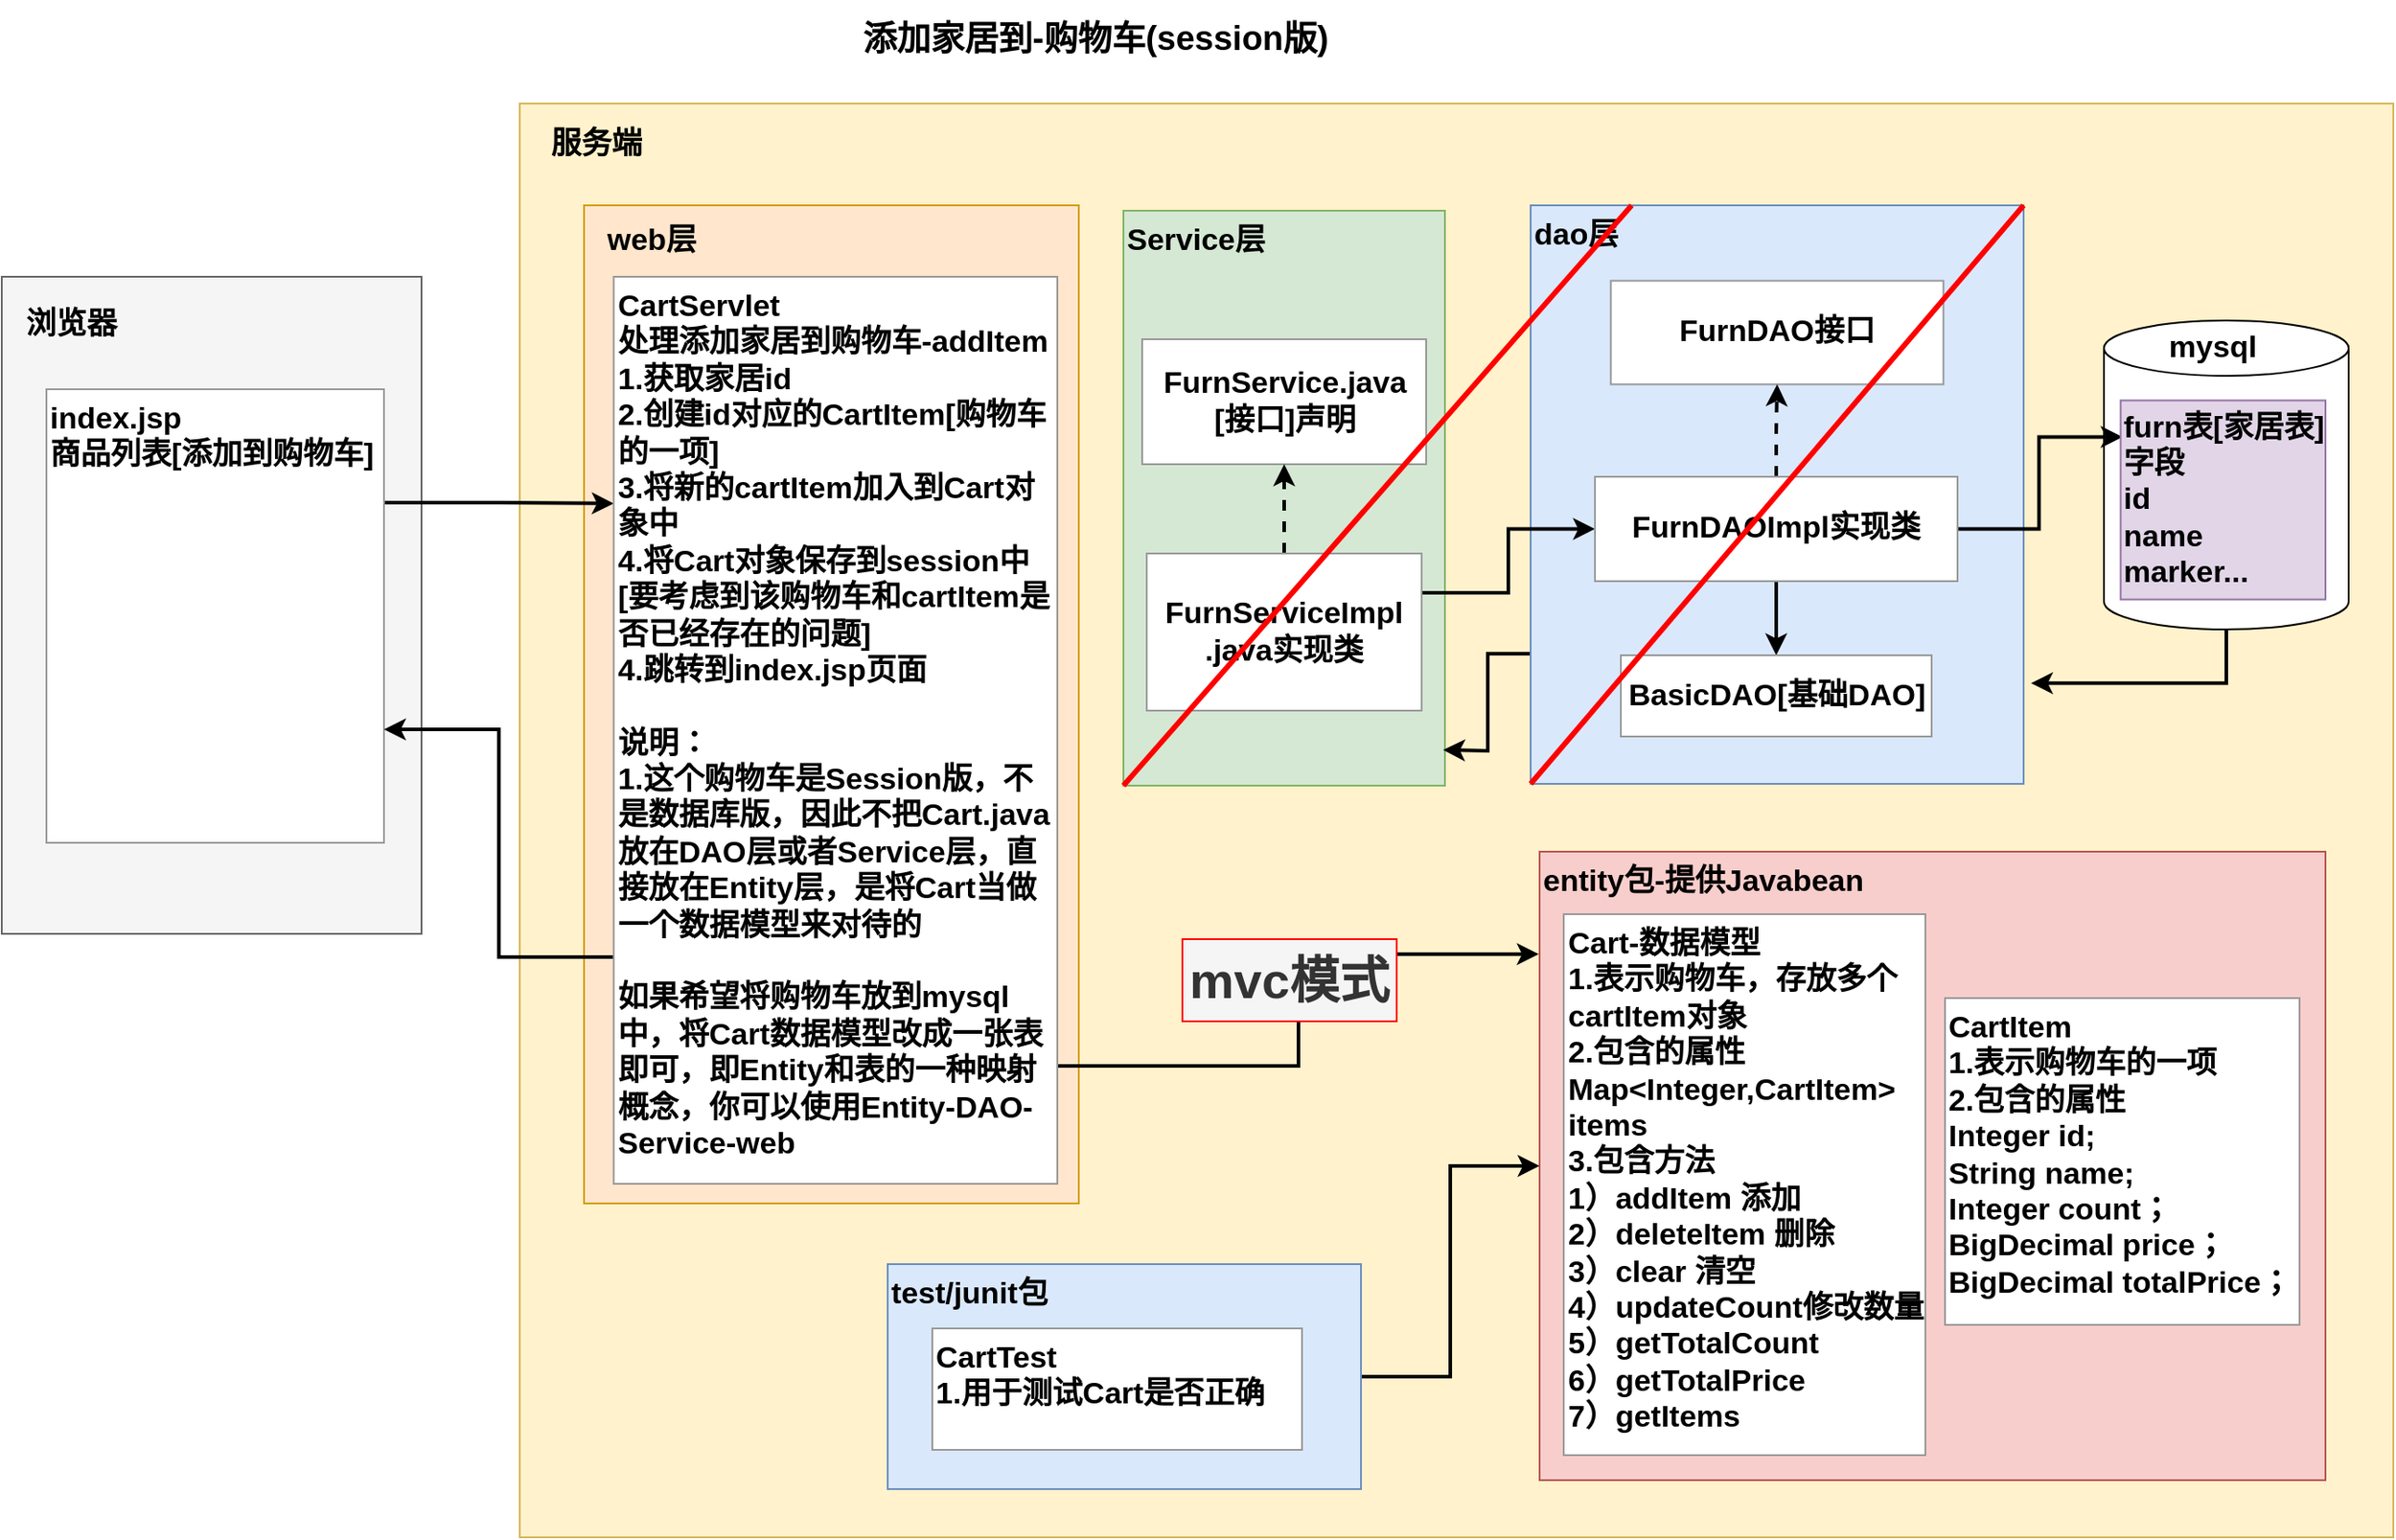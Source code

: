 <mxfile compressed="false" version="18.0.1" type="device">
  <diagram id="3w6g5_Ta-V8lRmugiTsT" name="第 1 页">
    <mxGraphModel dx="1458" dy="1380" grid="0" gridSize="10" guides="1" tooltips="1" connect="1" arrows="1" fold="1" page="0" pageScale="1" pageWidth="827" pageHeight="1169" math="0" shadow="0">
      <root>
        <mxCell id="0" />
        <mxCell id="1" parent="0" />
        <mxCell id="GYIKJYMq1MzzK1BG4W0E-1" value="&lt;span style=&quot;font-size: 19px;&quot;&gt;添加家居到-购物车(session版)&lt;/span&gt;" style="text;html=1;strokeColor=none;fillColor=none;align=center;verticalAlign=middle;whiteSpace=wrap;rounded=0;fontSize=18;fontStyle=1" parent="1" vertex="1">
          <mxGeometry x="1033" y="-45" width="297" height="44" as="geometry" />
        </mxCell>
        <mxCell id="GYIKJYMq1MzzK1BG4W0E-2" value="" style="rounded=0;whiteSpace=wrap;html=1;fontSize=18;fillColor=#f5f5f5;strokeColor=#666666;fontStyle=1;fontColor=#333333;" parent="1" vertex="1">
          <mxGeometry x="569" y="110" width="235" height="368" as="geometry" />
        </mxCell>
        <mxCell id="GYIKJYMq1MzzK1BG4W0E-3" value="浏览器" style="text;html=1;strokeColor=none;fillColor=none;align=center;verticalAlign=middle;whiteSpace=wrap;rounded=0;fontSize=17;fontStyle=1" parent="1" vertex="1">
          <mxGeometry x="578" y="122" width="60" height="30" as="geometry" />
        </mxCell>
        <mxCell id="GYIKJYMq1MzzK1BG4W0E-6" value="" style="rounded=0;whiteSpace=wrap;html=1;fontSize=17;fillColor=#fff2cc;strokeColor=#d6b656;fontStyle=1" parent="1" vertex="1">
          <mxGeometry x="859" y="13" width="1049" height="803" as="geometry" />
        </mxCell>
        <mxCell id="GYIKJYMq1MzzK1BG4W0E-7" value="服务端" style="text;html=1;strokeColor=none;fillColor=none;align=center;verticalAlign=middle;whiteSpace=wrap;rounded=0;fontSize=17;fontStyle=1" parent="1" vertex="1">
          <mxGeometry x="872" y="21" width="60" height="30" as="geometry" />
        </mxCell>
        <mxCell id="GYIKJYMq1MzzK1BG4W0E-9" value="" style="text;html=1;strokeColor=#d79b00;fillColor=#ffe6cc;align=left;verticalAlign=top;whiteSpace=wrap;rounded=0;fontSize=17;fontStyle=1" parent="1" vertex="1">
          <mxGeometry x="895" y="70" width="277" height="559" as="geometry" />
        </mxCell>
        <mxCell id="GYIKJYMq1MzzK1BG4W0E-14" value="Service层" style="text;html=1;strokeColor=#82b366;fillColor=#d5e8d4;align=left;verticalAlign=top;whiteSpace=wrap;rounded=0;fontSize=17;fontStyle=1" parent="1" vertex="1">
          <mxGeometry x="1197" y="73" width="180" height="322" as="geometry" />
        </mxCell>
        <mxCell id="8VZ2lhoY9Nfm3T2TA_DG-27" style="edgeStyle=orthogonalEdgeStyle;rounded=0;orthogonalLoop=1;jettySize=auto;html=1;exitX=0.004;exitY=0.775;exitDx=0;exitDy=0;fontSize=17;strokeWidth=2;exitPerimeter=0;" parent="1" source="GYIKJYMq1MzzK1BG4W0E-16" edge="1">
          <mxGeometry relative="1" as="geometry">
            <mxPoint x="1376" y="375" as="targetPoint" />
          </mxGeometry>
        </mxCell>
        <mxCell id="GYIKJYMq1MzzK1BG4W0E-16" value="dao层" style="text;html=1;strokeColor=#6c8ebf;fillColor=#dae8fc;align=left;verticalAlign=top;whiteSpace=wrap;rounded=0;fontSize=17;fontStyle=1" parent="1" vertex="1">
          <mxGeometry x="1425" y="70" width="276" height="324" as="geometry" />
        </mxCell>
        <mxCell id="8VZ2lhoY9Nfm3T2TA_DG-22" style="edgeStyle=orthogonalEdgeStyle;rounded=0;orthogonalLoop=1;jettySize=auto;html=1;exitX=0.5;exitY=1;exitDx=0;exitDy=0;exitPerimeter=0;entryX=1.015;entryY=0.826;entryDx=0;entryDy=0;entryPerimeter=0;fontSize=17;strokeWidth=2;" parent="1" source="GYIKJYMq1MzzK1BG4W0E-20" target="GYIKJYMq1MzzK1BG4W0E-16" edge="1">
          <mxGeometry relative="1" as="geometry" />
        </mxCell>
        <mxCell id="GYIKJYMq1MzzK1BG4W0E-20" value="" style="shape=cylinder3;whiteSpace=wrap;html=1;boundedLbl=1;backgroundOutline=1;size=15.49;fontSize=17;fontStyle=1" parent="1" vertex="1">
          <mxGeometry x="1746" y="134.5" width="137" height="173" as="geometry" />
        </mxCell>
        <mxCell id="8VZ2lhoY9Nfm3T2TA_DG-3" value="web层" style="text;html=1;strokeColor=none;fillColor=none;align=left;verticalAlign=top;whiteSpace=wrap;rounded=0;fontSize=17;fontStyle=1" parent="1" vertex="1">
          <mxGeometry x="906" y="73" width="60" height="30" as="geometry" />
        </mxCell>
        <mxCell id="8VZ2lhoY9Nfm3T2TA_DG-6" value="FurnService.java&lt;br&gt;[接口]声明" style="rounded=0;whiteSpace=wrap;html=1;labelBorderColor=none;fontSize=17;strokeColor=#999999;fontStyle=1;align=center;verticalAlign=middle;" parent="1" vertex="1">
          <mxGeometry x="1207.5" y="145" width="159" height="70" as="geometry" />
        </mxCell>
        <mxCell id="8VZ2lhoY9Nfm3T2TA_DG-8" style="edgeStyle=orthogonalEdgeStyle;rounded=0;orthogonalLoop=1;jettySize=auto;html=1;exitX=0.5;exitY=0;exitDx=0;exitDy=0;fontSize=17;dashed=1;strokeWidth=2;" parent="1" source="8VZ2lhoY9Nfm3T2TA_DG-7" target="8VZ2lhoY9Nfm3T2TA_DG-6" edge="1">
          <mxGeometry relative="1" as="geometry" />
        </mxCell>
        <mxCell id="bZlDuSdulc7KowGW-_eb-1" style="edgeStyle=orthogonalEdgeStyle;rounded=0;orthogonalLoop=1;jettySize=auto;html=1;exitX=1;exitY=0.25;exitDx=0;exitDy=0;entryX=0;entryY=0.5;entryDx=0;entryDy=0;fontStyle=0;strokeWidth=2;" parent="1" source="8VZ2lhoY9Nfm3T2TA_DG-7" target="8VZ2lhoY9Nfm3T2TA_DG-10" edge="1">
          <mxGeometry relative="1" as="geometry" />
        </mxCell>
        <mxCell id="8VZ2lhoY9Nfm3T2TA_DG-7" value="FurnServiceImpl&lt;br&gt;.java实现类" style="rounded=0;whiteSpace=wrap;html=1;labelBorderColor=none;fontSize=17;strokeColor=#999999;align=center;fontStyle=1;verticalAlign=middle;" parent="1" vertex="1">
          <mxGeometry x="1210.06" y="265" width="153.88" height="88" as="geometry" />
        </mxCell>
        <mxCell id="8VZ2lhoY9Nfm3T2TA_DG-9" value="FurnDAO接口" style="rounded=0;whiteSpace=wrap;html=1;labelBorderColor=none;fontSize=17;strokeColor=#999999;fontStyle=1;align=center;verticalAlign=middle;" parent="1" vertex="1">
          <mxGeometry x="1469.87" y="112.25" width="186.25" height="58" as="geometry" />
        </mxCell>
        <mxCell id="8VZ2lhoY9Nfm3T2TA_DG-13" style="edgeStyle=orthogonalEdgeStyle;rounded=0;orthogonalLoop=1;jettySize=auto;html=1;exitX=0.5;exitY=0;exitDx=0;exitDy=0;entryX=0.5;entryY=1;entryDx=0;entryDy=0;dashed=1;fontSize=17;strokeWidth=2;" parent="1" source="8VZ2lhoY9Nfm3T2TA_DG-10" target="8VZ2lhoY9Nfm3T2TA_DG-9" edge="1">
          <mxGeometry relative="1" as="geometry" />
        </mxCell>
        <mxCell id="8VZ2lhoY9Nfm3T2TA_DG-14" style="edgeStyle=orthogonalEdgeStyle;rounded=0;orthogonalLoop=1;jettySize=auto;html=1;exitX=0.5;exitY=1;exitDx=0;exitDy=0;entryX=0.5;entryY=0;entryDx=0;entryDy=0;fontSize=17;strokeWidth=2;" parent="1" source="8VZ2lhoY9Nfm3T2TA_DG-10" target="8VZ2lhoY9Nfm3T2TA_DG-11" edge="1">
          <mxGeometry relative="1" as="geometry" />
        </mxCell>
        <mxCell id="8VZ2lhoY9Nfm3T2TA_DG-21" style="edgeStyle=orthogonalEdgeStyle;rounded=0;orthogonalLoop=1;jettySize=auto;html=1;exitX=1;exitY=0.5;exitDx=0;exitDy=0;entryX=0.01;entryY=0.184;entryDx=0;entryDy=0;entryPerimeter=0;fontSize=17;strokeWidth=2;" parent="1" source="8VZ2lhoY9Nfm3T2TA_DG-10" target="8VZ2lhoY9Nfm3T2TA_DG-20" edge="1">
          <mxGeometry relative="1" as="geometry" />
        </mxCell>
        <mxCell id="8VZ2lhoY9Nfm3T2TA_DG-10" value="FurnDAOImpl实现类" style="rounded=0;whiteSpace=wrap;html=1;labelBorderColor=none;fontSize=17;strokeColor=#999999;fontStyle=1;align=center;verticalAlign=middle;" parent="1" vertex="1">
          <mxGeometry x="1461" y="222" width="203" height="58.5" as="geometry" />
        </mxCell>
        <mxCell id="8VZ2lhoY9Nfm3T2TA_DG-11" value="BasicDAO[基础DAO]" style="rounded=0;whiteSpace=wrap;html=1;labelBorderColor=none;fontSize=17;strokeColor=#999999;align=center;fontStyle=1;verticalAlign=middle;" parent="1" vertex="1">
          <mxGeometry x="1475.5" y="322" width="174" height="45.5" as="geometry" />
        </mxCell>
        <mxCell id="8VZ2lhoY9Nfm3T2TA_DG-19" value="mysql" style="text;html=1;strokeColor=none;fillColor=none;align=center;verticalAlign=middle;whiteSpace=wrap;rounded=0;labelBorderColor=none;fontSize=17;fontStyle=1" parent="1" vertex="1">
          <mxGeometry x="1776.5" y="134.5" width="60" height="30" as="geometry" />
        </mxCell>
        <mxCell id="8VZ2lhoY9Nfm3T2TA_DG-20" value="furn表[家居表]&lt;br&gt;字段&lt;br&gt;id&lt;br&gt;name&lt;br&gt;marker..." style="rounded=0;whiteSpace=wrap;html=1;labelBorderColor=none;fontSize=17;strokeColor=#9673a6;fillColor=#e1d5e7;fontStyle=1;align=left;" parent="1" vertex="1">
          <mxGeometry x="1755.31" y="179.25" width="114.69" height="111.5" as="geometry" />
        </mxCell>
        <mxCell id="Zatc0vboHGfkbghF3RjW-1" value="entity包-提供Javabean" style="rounded=0;whiteSpace=wrap;html=1;labelBorderColor=none;fontSize=17;strokeColor=#b85450;align=left;fontStyle=1;verticalAlign=top;fillColor=#f8cecc;" parent="1" vertex="1">
          <mxGeometry x="1430" y="432" width="440" height="352" as="geometry" />
        </mxCell>
        <mxCell id="bZlDuSdulc7KowGW-_eb-3" style="edgeStyle=orthogonalEdgeStyle;rounded=0;orthogonalLoop=1;jettySize=auto;html=1;exitX=1;exitY=0.25;exitDx=0;exitDy=0;entryX=0;entryY=0.25;entryDx=0;entryDy=0;strokeWidth=2;" parent="1" source="Zatc0vboHGfkbghF3RjW-6" target="Zatc0vboHGfkbghF3RjW-7" edge="1">
          <mxGeometry relative="1" as="geometry" />
        </mxCell>
        <mxCell id="Zatc0vboHGfkbghF3RjW-6" value="index.jsp&lt;br&gt;商品列表[添加到购物车]" style="rounded=0;whiteSpace=wrap;html=1;fontSize=17;fontStyle=1;align=left;verticalAlign=top;strokeColor=#999999;" parent="1" vertex="1">
          <mxGeometry x="594" y="173" width="189" height="254" as="geometry" />
        </mxCell>
        <mxCell id="bZlDuSdulc7KowGW-_eb-2" style="edgeStyle=orthogonalEdgeStyle;rounded=0;orthogonalLoop=1;jettySize=auto;html=1;exitX=0;exitY=0.75;exitDx=0;exitDy=0;entryX=1;entryY=0.75;entryDx=0;entryDy=0;strokeWidth=2;" parent="1" source="Zatc0vboHGfkbghF3RjW-7" target="Zatc0vboHGfkbghF3RjW-6" edge="1">
          <mxGeometry relative="1" as="geometry" />
        </mxCell>
        <mxCell id="w-7WuPagmr1MUGhSwBlZ-5" style="edgeStyle=orthogonalEdgeStyle;rounded=0;orthogonalLoop=1;jettySize=auto;html=1;exitX=0.998;exitY=0.87;exitDx=0;exitDy=0;entryX=-0.001;entryY=0.163;entryDx=0;entryDy=0;entryPerimeter=0;fontSize=17;strokeWidth=2;exitPerimeter=0;" parent="1" source="Zatc0vboHGfkbghF3RjW-7" target="Zatc0vboHGfkbghF3RjW-1" edge="1">
          <mxGeometry relative="1" as="geometry" />
        </mxCell>
        <mxCell id="Zatc0vboHGfkbghF3RjW-7" value="CartServlet&lt;br style=&quot;font-size: 17px;&quot;&gt;处理添加家居到购物车-addItem&lt;br style=&quot;font-size: 17px;&quot;&gt;1.获取家居id&lt;br style=&quot;font-size: 17px;&quot;&gt;2.创建id对应的CartItem[购物车的一项]&lt;br style=&quot;font-size: 17px;&quot;&gt;3.将新的cartItem加入到Cart对象中&lt;br style=&quot;font-size: 17px;&quot;&gt;4.将Cart对象保存到session中[要考虑到该购物车和cartItem是否已经存在的问题]&lt;br style=&quot;font-size: 17px;&quot;&gt;4.跳转到index.jsp页面&lt;br style=&quot;font-size: 17px;&quot;&gt;&lt;br style=&quot;font-size: 17px;&quot;&gt;说明：&lt;br style=&quot;font-size: 17px;&quot;&gt;1.这个购物车是Session版，不是数据库版，因此不把Cart.java放在DAO层或者Service层，直接放在Entity层，是将Cart当做一个数据模型来对待的&lt;br style=&quot;font-size: 17px;&quot;&gt;&lt;br style=&quot;font-size: 17px;&quot;&gt;如果希望将购物车放到mysql中，将Cart数据模型改成一张表即可，即Entity和表的一种映射概念，你可以使用Entity-DAO-Service-web" style="rounded=0;whiteSpace=wrap;html=1;fontSize=17;align=left;verticalAlign=top;fontStyle=1;strokeColor=#999999;" parent="1" vertex="1">
          <mxGeometry x="911.63" y="110" width="248.37" height="508" as="geometry" />
        </mxCell>
        <mxCell id="sAvUuzzA0ZJwsFMWrOZG-2" value="Cart-数据模型&lt;br&gt;1.表示购物车，存放多个cartItem对象&lt;br&gt;2.包含的属性Map&amp;lt;Integer,CartItem&amp;gt; items&lt;br&gt;3.包含方法&lt;br&gt;1）addItem 添加&lt;br&gt;2）deleteItem 删除&lt;br&gt;3）clear 清空&lt;br&gt;4）updateCount修改数量&lt;br&gt;5）getTotalCount&lt;br&gt;6）getTotalPrice&lt;br&gt;7）getItems" style="rounded=0;whiteSpace=wrap;html=1;labelBorderColor=none;fontSize=17;strokeColor=#999999;fontStyle=1;align=left;verticalAlign=top;" parent="1" vertex="1">
          <mxGeometry x="1443.5" y="467" width="202.5" height="303" as="geometry" />
        </mxCell>
        <mxCell id="w-7WuPagmr1MUGhSwBlZ-1" value="CartItem&lt;br&gt;1.表示购物车的一项&lt;br&gt;2.包含的属性&lt;br&gt;Integer id;&lt;br&gt;String name;&lt;br&gt;Integer count；&lt;br&gt;BigDecimal price；&lt;br&gt;BigDecimal totalPrice；" style="rounded=0;whiteSpace=wrap;html=1;labelBorderColor=none;fontSize=17;strokeColor=#999999;fontStyle=1;align=left;verticalAlign=top;" parent="1" vertex="1">
          <mxGeometry x="1657" y="514" width="198.5" height="183" as="geometry" />
        </mxCell>
        <mxCell id="w-7WuPagmr1MUGhSwBlZ-8" style="edgeStyle=orthogonalEdgeStyle;rounded=0;orthogonalLoop=1;jettySize=auto;html=1;exitX=1;exitY=0.5;exitDx=0;exitDy=0;fontSize=17;strokeColor=default;strokeWidth=2;" parent="1" source="w-7WuPagmr1MUGhSwBlZ-2" target="Zatc0vboHGfkbghF3RjW-1" edge="1">
          <mxGeometry relative="1" as="geometry" />
        </mxCell>
        <mxCell id="w-7WuPagmr1MUGhSwBlZ-2" value="test/junit包" style="rounded=0;whiteSpace=wrap;html=1;fillColor=#dae8fc;strokeColor=#6c8ebf;fontSize=17;fontStyle=1;align=left;verticalAlign=top;" parent="1" vertex="1">
          <mxGeometry x="1065" y="663" width="265" height="126" as="geometry" />
        </mxCell>
        <mxCell id="w-7WuPagmr1MUGhSwBlZ-3" value="CartTest&lt;br style=&quot;font-size: 17px;&quot;&gt;1.用于测试Cart是否正确" style="rounded=0;whiteSpace=wrap;html=1;fontSize=17;strokeColor=#999999;fontStyle=1;align=left;verticalAlign=top;" parent="1" vertex="1">
          <mxGeometry x="1090" y="699" width="207" height="68" as="geometry" />
        </mxCell>
        <mxCell id="w-7WuPagmr1MUGhSwBlZ-6" value="" style="endArrow=none;html=1;rounded=0;fontSize=17;exitX=1;exitY=0;exitDx=0;exitDy=0;entryX=0;entryY=1;entryDx=0;entryDy=0;strokeWidth=3;strokeColor=#FF0000;" parent="1" source="GYIKJYMq1MzzK1BG4W0E-16" target="GYIKJYMq1MzzK1BG4W0E-16" edge="1">
          <mxGeometry width="50" height="50" relative="1" as="geometry">
            <mxPoint x="1222" y="247" as="sourcePoint" />
            <mxPoint x="1272" y="197" as="targetPoint" />
          </mxGeometry>
        </mxCell>
        <mxCell id="w-7WuPagmr1MUGhSwBlZ-7" value="" style="endArrow=none;html=1;rounded=0;fontSize=17;exitX=1;exitY=0;exitDx=0;exitDy=0;entryX=0;entryY=1;entryDx=0;entryDy=0;fillColor=#f8cecc;strokeColor=#FF0000;strokeWidth=3;" parent="1" target="GYIKJYMq1MzzK1BG4W0E-14" edge="1">
          <mxGeometry width="50" height="50" relative="1" as="geometry">
            <mxPoint x="1481.56" y="70.0" as="sourcePoint" />
            <mxPoint x="1205.56" y="394" as="targetPoint" />
          </mxGeometry>
        </mxCell>
        <mxCell id="w-7WuPagmr1MUGhSwBlZ-10" value="mvc模式" style="text;html=1;align=center;verticalAlign=middle;whiteSpace=wrap;rounded=0;fontSize=28;fontStyle=1;fillColor=#f5f5f5;fontColor=#333333;strokeColor=#FF0000;" parent="1" vertex="1">
          <mxGeometry x="1230" y="481" width="120" height="46" as="geometry" />
        </mxCell>
      </root>
    </mxGraphModel>
  </diagram>
</mxfile>
